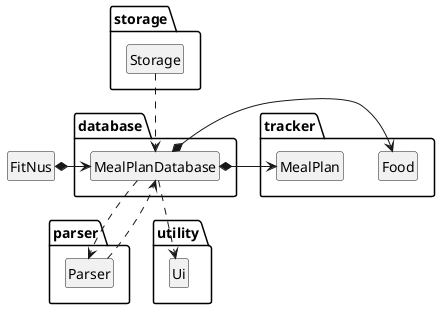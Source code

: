 @startuml
hide member

hide circle
skinparam classAttributeIconSize 0

class FitNus
package parser {
    class Parser
}

package tracker {
    class Food
    class MealPlan
}

package database {
    class MealPlanDatabase
}

package storage {
    class Storage
}

package utility {
    class Ui
}

FitNus *-> MealPlanDatabase
Parser ..> MealPlanDatabase
MealPlanDatabase ..> Parser
MealPlanDatabase ..> Ui
Storage ..> MealPlanDatabase
MealPlanDatabase *-> Food
MealPlanDatabase *-> MealPlan

@enduml